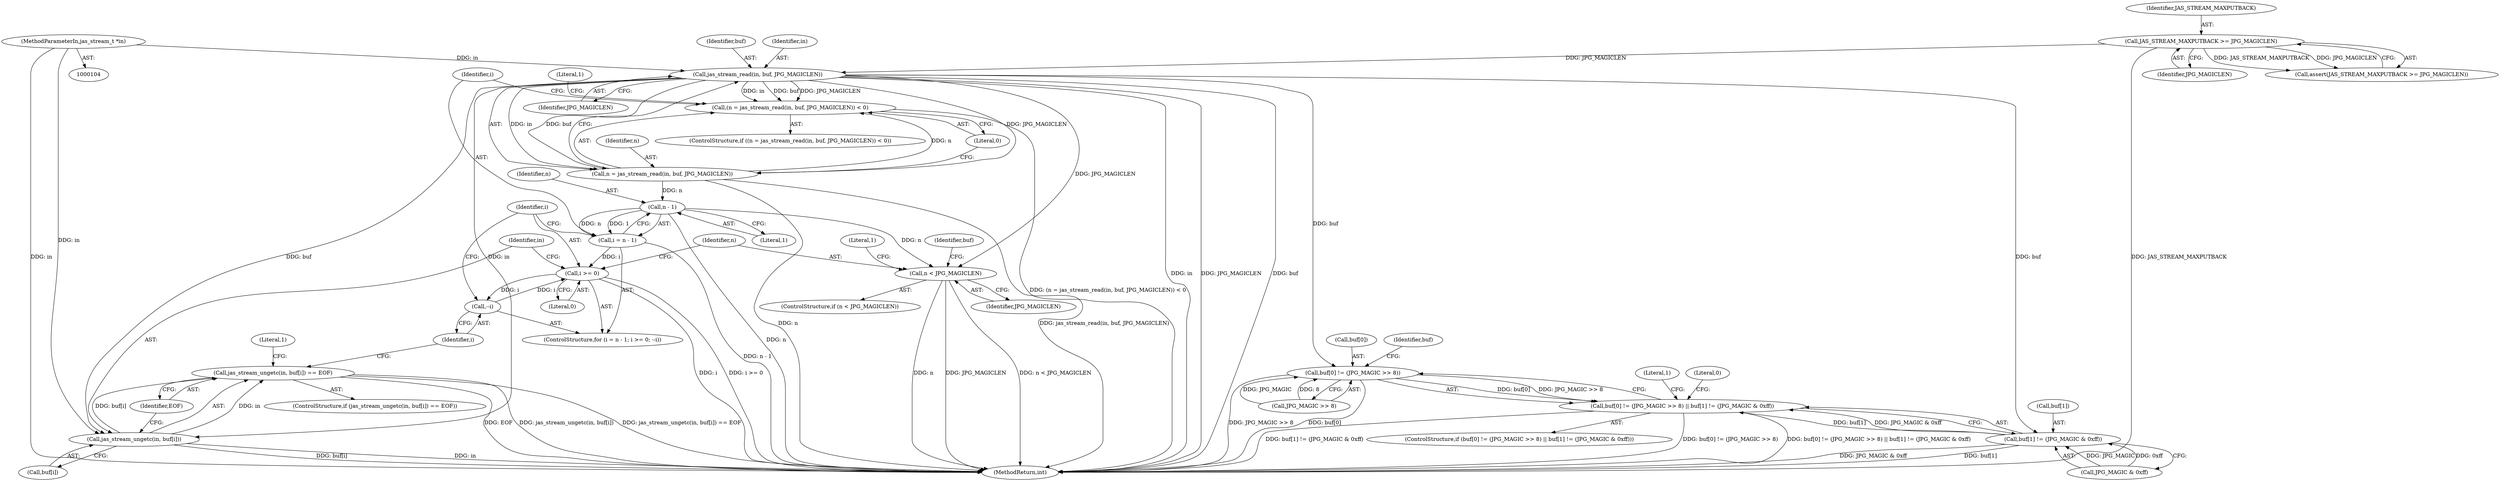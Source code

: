 digraph "0_jasper_d42b2388f7f8e0332c846675133acea151fc557a_41@API" {
"1000118" [label="(Call,jas_stream_read(in, buf, JPG_MAGICLEN))"];
"1000105" [label="(MethodParameterIn,jas_stream_t *in)"];
"1000111" [label="(Call,JAS_STREAM_MAXPUTBACK >= JPG_MAGICLEN)"];
"1000115" [label="(Call,(n = jas_stream_read(in, buf, JPG_MAGICLEN)) < 0)"];
"1000116" [label="(Call,n = jas_stream_read(in, buf, JPG_MAGICLEN))"];
"1000130" [label="(Call,n - 1)"];
"1000128" [label="(Call,i = n - 1)"];
"1000133" [label="(Call,i >= 0)"];
"1000136" [label="(Call,--i)"];
"1000152" [label="(Call,n < JPG_MAGICLEN)"];
"1000141" [label="(Call,jas_stream_ungetc(in, buf[i]))"];
"1000140" [label="(Call,jas_stream_ungetc(in, buf[i]) == EOF)"];
"1000161" [label="(Call,buf[0] != (JPG_MAGIC >> 8))"];
"1000160" [label="(Call,buf[0] != (JPG_MAGIC >> 8) || buf[1] != (JPG_MAGIC & 0xff))"];
"1000168" [label="(Call,buf[1] != (JPG_MAGIC & 0xff))"];
"1000116" [label="(Call,n = jas_stream_read(in, buf, JPG_MAGICLEN))"];
"1000130" [label="(Call,n - 1)"];
"1000142" [label="(Identifier,in)"];
"1000111" [label="(Call,JAS_STREAM_MAXPUTBACK >= JPG_MAGICLEN)"];
"1000117" [label="(Identifier,n)"];
"1000170" [label="(Identifier,buf)"];
"1000163" [label="(Identifier,buf)"];
"1000151" [label="(ControlStructure,if (n < JPG_MAGICLEN))"];
"1000114" [label="(ControlStructure,if ((n = jas_stream_read(in, buf, JPG_MAGICLEN)) < 0))"];
"1000136" [label="(Call,--i)"];
"1000120" [label="(Identifier,buf)"];
"1000115" [label="(Call,(n = jas_stream_read(in, buf, JPG_MAGICLEN)) < 0)"];
"1000110" [label="(Call,assert(JAS_STREAM_MAXPUTBACK >= JPG_MAGICLEN))"];
"1000180" [label="(Literal,0)"];
"1000127" [label="(ControlStructure,for (i = n - 1; i >= 0; --i))"];
"1000119" [label="(Identifier,in)"];
"1000133" [label="(Call,i >= 0)"];
"1000118" [label="(Call,jas_stream_read(in, buf, JPG_MAGICLEN))"];
"1000141" [label="(Call,jas_stream_ungetc(in, buf[i]))"];
"1000113" [label="(Identifier,JPG_MAGICLEN)"];
"1000140" [label="(Call,jas_stream_ungetc(in, buf[i]) == EOF)"];
"1000135" [label="(Literal,0)"];
"1000178" [label="(Literal,1)"];
"1000129" [label="(Identifier,i)"];
"1000137" [label="(Identifier,i)"];
"1000168" [label="(Call,buf[1] != (JPG_MAGIC & 0xff))"];
"1000152" [label="(Call,n < JPG_MAGICLEN)"];
"1000131" [label="(Identifier,n)"];
"1000150" [label="(Literal,1)"];
"1000112" [label="(Identifier,JAS_STREAM_MAXPUTBACK)"];
"1000159" [label="(ControlStructure,if (buf[0] != (JPG_MAGIC >> 8) || buf[1] != (JPG_MAGIC & 0xff)))"];
"1000128" [label="(Call,i = n - 1)"];
"1000165" [label="(Call,JPG_MAGIC >> 8)"];
"1000172" [label="(Call,JPG_MAGIC & 0xff)"];
"1000161" [label="(Call,buf[0] != (JPG_MAGIC >> 8))"];
"1000158" [label="(Literal,1)"];
"1000181" [label="(MethodReturn,int)"];
"1000134" [label="(Identifier,i)"];
"1000139" [label="(ControlStructure,if (jas_stream_ungetc(in, buf[i]) == EOF))"];
"1000122" [label="(Literal,0)"];
"1000154" [label="(Identifier,JPG_MAGICLEN)"];
"1000143" [label="(Call,buf[i])"];
"1000160" [label="(Call,buf[0] != (JPG_MAGIC >> 8) || buf[1] != (JPG_MAGIC & 0xff))"];
"1000162" [label="(Call,buf[0])"];
"1000169" [label="(Call,buf[1])"];
"1000126" [label="(Literal,1)"];
"1000132" [label="(Literal,1)"];
"1000146" [label="(Identifier,EOF)"];
"1000153" [label="(Identifier,n)"];
"1000105" [label="(MethodParameterIn,jas_stream_t *in)"];
"1000121" [label="(Identifier,JPG_MAGICLEN)"];
"1000118" -> "1000116"  [label="AST: "];
"1000118" -> "1000121"  [label="CFG: "];
"1000119" -> "1000118"  [label="AST: "];
"1000120" -> "1000118"  [label="AST: "];
"1000121" -> "1000118"  [label="AST: "];
"1000116" -> "1000118"  [label="CFG: "];
"1000118" -> "1000181"  [label="DDG: in"];
"1000118" -> "1000181"  [label="DDG: JPG_MAGICLEN"];
"1000118" -> "1000181"  [label="DDG: buf"];
"1000118" -> "1000115"  [label="DDG: in"];
"1000118" -> "1000115"  [label="DDG: buf"];
"1000118" -> "1000115"  [label="DDG: JPG_MAGICLEN"];
"1000118" -> "1000116"  [label="DDG: in"];
"1000118" -> "1000116"  [label="DDG: buf"];
"1000118" -> "1000116"  [label="DDG: JPG_MAGICLEN"];
"1000105" -> "1000118"  [label="DDG: in"];
"1000111" -> "1000118"  [label="DDG: JPG_MAGICLEN"];
"1000118" -> "1000141"  [label="DDG: in"];
"1000118" -> "1000141"  [label="DDG: buf"];
"1000118" -> "1000152"  [label="DDG: JPG_MAGICLEN"];
"1000118" -> "1000161"  [label="DDG: buf"];
"1000118" -> "1000168"  [label="DDG: buf"];
"1000105" -> "1000104"  [label="AST: "];
"1000105" -> "1000181"  [label="DDG: in"];
"1000105" -> "1000141"  [label="DDG: in"];
"1000111" -> "1000110"  [label="AST: "];
"1000111" -> "1000113"  [label="CFG: "];
"1000112" -> "1000111"  [label="AST: "];
"1000113" -> "1000111"  [label="AST: "];
"1000110" -> "1000111"  [label="CFG: "];
"1000111" -> "1000181"  [label="DDG: JAS_STREAM_MAXPUTBACK"];
"1000111" -> "1000110"  [label="DDG: JAS_STREAM_MAXPUTBACK"];
"1000111" -> "1000110"  [label="DDG: JPG_MAGICLEN"];
"1000115" -> "1000114"  [label="AST: "];
"1000115" -> "1000122"  [label="CFG: "];
"1000116" -> "1000115"  [label="AST: "];
"1000122" -> "1000115"  [label="AST: "];
"1000126" -> "1000115"  [label="CFG: "];
"1000129" -> "1000115"  [label="CFG: "];
"1000115" -> "1000181"  [label="DDG: (n = jas_stream_read(in, buf, JPG_MAGICLEN)) < 0"];
"1000116" -> "1000115"  [label="DDG: n"];
"1000117" -> "1000116"  [label="AST: "];
"1000122" -> "1000116"  [label="CFG: "];
"1000116" -> "1000181"  [label="DDG: n"];
"1000116" -> "1000181"  [label="DDG: jas_stream_read(in, buf, JPG_MAGICLEN)"];
"1000116" -> "1000130"  [label="DDG: n"];
"1000130" -> "1000128"  [label="AST: "];
"1000130" -> "1000132"  [label="CFG: "];
"1000131" -> "1000130"  [label="AST: "];
"1000132" -> "1000130"  [label="AST: "];
"1000128" -> "1000130"  [label="CFG: "];
"1000130" -> "1000181"  [label="DDG: n"];
"1000130" -> "1000128"  [label="DDG: n"];
"1000130" -> "1000128"  [label="DDG: 1"];
"1000130" -> "1000152"  [label="DDG: n"];
"1000128" -> "1000127"  [label="AST: "];
"1000129" -> "1000128"  [label="AST: "];
"1000134" -> "1000128"  [label="CFG: "];
"1000128" -> "1000181"  [label="DDG: n - 1"];
"1000128" -> "1000133"  [label="DDG: i"];
"1000133" -> "1000127"  [label="AST: "];
"1000133" -> "1000135"  [label="CFG: "];
"1000134" -> "1000133"  [label="AST: "];
"1000135" -> "1000133"  [label="AST: "];
"1000142" -> "1000133"  [label="CFG: "];
"1000153" -> "1000133"  [label="CFG: "];
"1000133" -> "1000181"  [label="DDG: i"];
"1000133" -> "1000181"  [label="DDG: i >= 0"];
"1000136" -> "1000133"  [label="DDG: i"];
"1000133" -> "1000136"  [label="DDG: i"];
"1000136" -> "1000127"  [label="AST: "];
"1000136" -> "1000137"  [label="CFG: "];
"1000137" -> "1000136"  [label="AST: "];
"1000134" -> "1000136"  [label="CFG: "];
"1000152" -> "1000151"  [label="AST: "];
"1000152" -> "1000154"  [label="CFG: "];
"1000153" -> "1000152"  [label="AST: "];
"1000154" -> "1000152"  [label="AST: "];
"1000158" -> "1000152"  [label="CFG: "];
"1000163" -> "1000152"  [label="CFG: "];
"1000152" -> "1000181"  [label="DDG: n"];
"1000152" -> "1000181"  [label="DDG: JPG_MAGICLEN"];
"1000152" -> "1000181"  [label="DDG: n < JPG_MAGICLEN"];
"1000141" -> "1000140"  [label="AST: "];
"1000141" -> "1000143"  [label="CFG: "];
"1000142" -> "1000141"  [label="AST: "];
"1000143" -> "1000141"  [label="AST: "];
"1000146" -> "1000141"  [label="CFG: "];
"1000141" -> "1000181"  [label="DDG: in"];
"1000141" -> "1000181"  [label="DDG: buf[i]"];
"1000141" -> "1000140"  [label="DDG: in"];
"1000141" -> "1000140"  [label="DDG: buf[i]"];
"1000140" -> "1000139"  [label="AST: "];
"1000140" -> "1000146"  [label="CFG: "];
"1000146" -> "1000140"  [label="AST: "];
"1000150" -> "1000140"  [label="CFG: "];
"1000137" -> "1000140"  [label="CFG: "];
"1000140" -> "1000181"  [label="DDG: jas_stream_ungetc(in, buf[i])"];
"1000140" -> "1000181"  [label="DDG: jas_stream_ungetc(in, buf[i]) == EOF"];
"1000140" -> "1000181"  [label="DDG: EOF"];
"1000161" -> "1000160"  [label="AST: "];
"1000161" -> "1000165"  [label="CFG: "];
"1000162" -> "1000161"  [label="AST: "];
"1000165" -> "1000161"  [label="AST: "];
"1000170" -> "1000161"  [label="CFG: "];
"1000160" -> "1000161"  [label="CFG: "];
"1000161" -> "1000181"  [label="DDG: buf[0]"];
"1000161" -> "1000181"  [label="DDG: JPG_MAGIC >> 8"];
"1000161" -> "1000160"  [label="DDG: buf[0]"];
"1000161" -> "1000160"  [label="DDG: JPG_MAGIC >> 8"];
"1000165" -> "1000161"  [label="DDG: JPG_MAGIC"];
"1000165" -> "1000161"  [label="DDG: 8"];
"1000160" -> "1000159"  [label="AST: "];
"1000160" -> "1000168"  [label="CFG: "];
"1000168" -> "1000160"  [label="AST: "];
"1000178" -> "1000160"  [label="CFG: "];
"1000180" -> "1000160"  [label="CFG: "];
"1000160" -> "1000181"  [label="DDG: buf[0] != (JPG_MAGIC >> 8) || buf[1] != (JPG_MAGIC & 0xff)"];
"1000160" -> "1000181"  [label="DDG: buf[1] != (JPG_MAGIC & 0xff)"];
"1000160" -> "1000181"  [label="DDG: buf[0] != (JPG_MAGIC >> 8)"];
"1000168" -> "1000160"  [label="DDG: buf[1]"];
"1000168" -> "1000160"  [label="DDG: JPG_MAGIC & 0xff"];
"1000168" -> "1000172"  [label="CFG: "];
"1000169" -> "1000168"  [label="AST: "];
"1000172" -> "1000168"  [label="AST: "];
"1000168" -> "1000181"  [label="DDG: buf[1]"];
"1000168" -> "1000181"  [label="DDG: JPG_MAGIC & 0xff"];
"1000172" -> "1000168"  [label="DDG: JPG_MAGIC"];
"1000172" -> "1000168"  [label="DDG: 0xff"];
}
